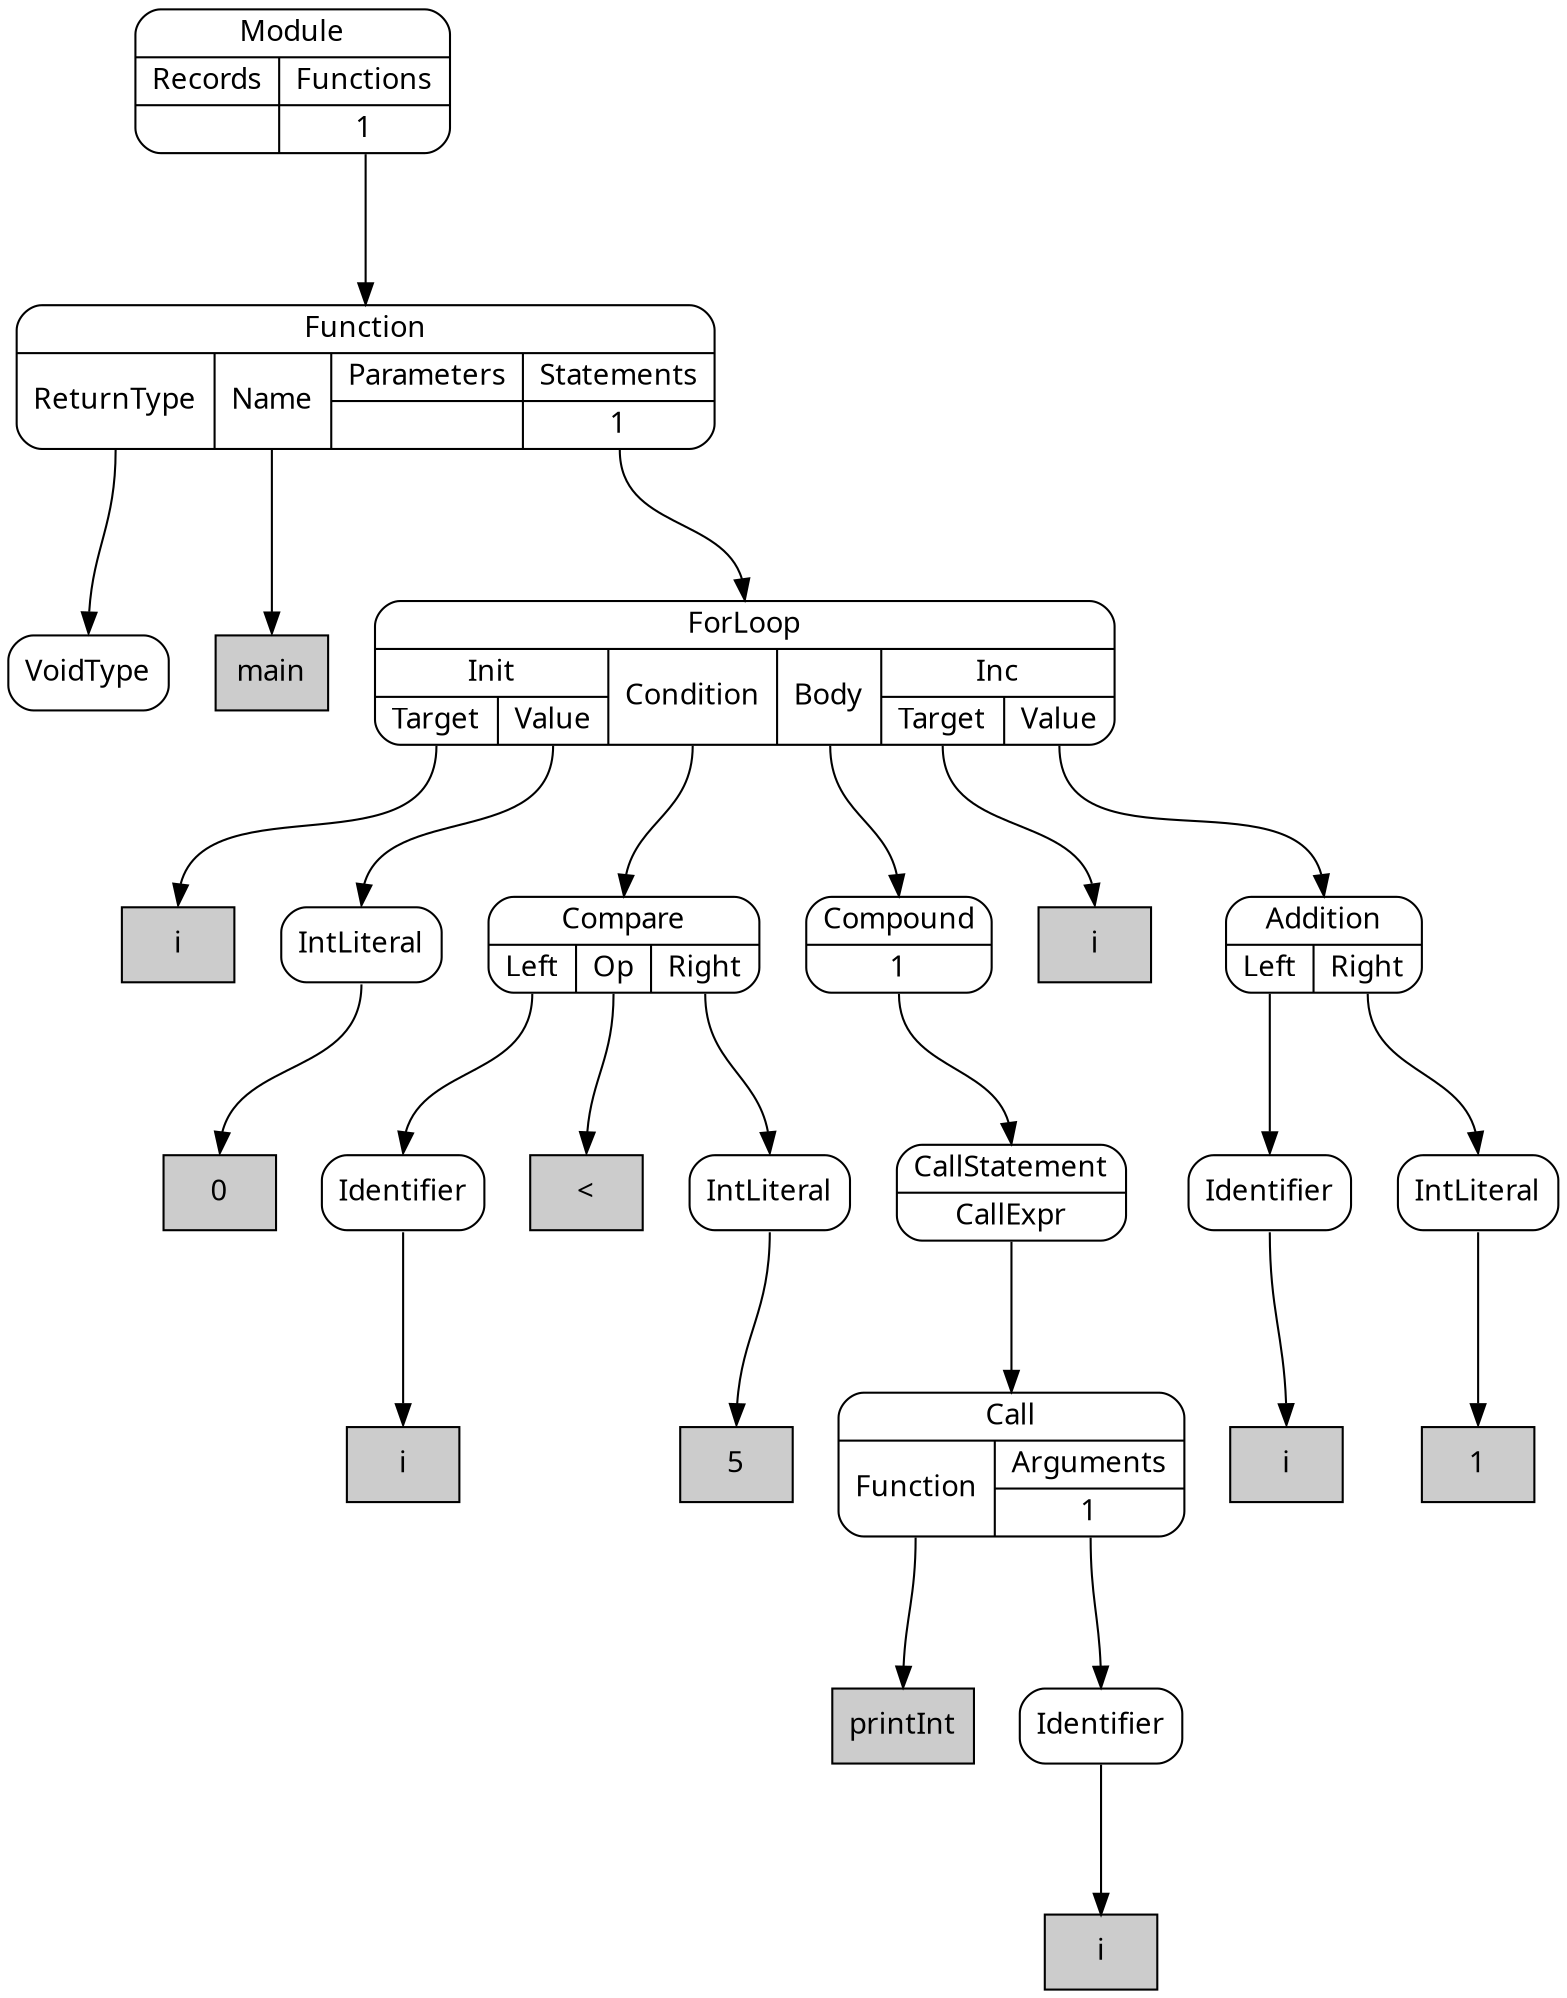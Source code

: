 digraph {
node [shape=Mrecord, style=filled, fillcolor=white, fontname="Calibri"];
graph [ordering=out, nodesep=0.3, ranksep=1];

# SimpleNode VoidType
node0 [label="VoidType", tooltip="VoidType"]

# DeclarationLiteral main
node1 [shape=box, label="main", fillcolor="#cccccc", tooltip="main"]

# ReferenceLiteral i
node2 [shape=box, label="i", fillcolor="#cccccc", tooltip="i"]

# Literal 0
node3 [shape=box, label="0", fillcolor="#cccccc", tooltip="0"]

# SimpleNode IntLiteral
node4:s -> node3:n
node4 [label="IntLiteral", tooltip="IntLiteral"]

# ReferenceLiteral i
node5 [shape=box, label="i", fillcolor="#cccccc", tooltip="i"]

# SimpleNode Identifier
node6:s -> node5:n
node6 [label="Identifier", tooltip="Identifier"]

# Literal <
node7 [shape=box, label="<", fillcolor="#cccccc", tooltip="<"]

# Literal 5
node8 [shape=box, label="5", fillcolor="#cccccc", tooltip="5"]

# SimpleNode IntLiteral
node9:s -> node8:n
node9 [label="IntLiteral", tooltip="IntLiteral"]

# PortNode Compare
node10:p0:s -> node6:n
node10:p1:s -> node7:n
node10:p2:s -> node9:n
node10 [label="{Compare|{<p0>Left|<p1>Op|<p2>Right}}", tooltip="Compare"]

# ReferenceLiteral printInt
node11 [shape=box, label="printInt", fillcolor="#cccccc", tooltip="printInt"]

# ReferenceLiteral i
node12 [shape=box, label="i", fillcolor="#cccccc", tooltip="i"]

# SimpleNode Identifier
node13:s -> node12:n
node13 [label="Identifier", tooltip="Identifier"]

# PortNode Call
node14:p0:s -> node11:n
node14:p1_0:s -> node13:n
node14 [label="{Call|{<p0>Function|{Arguments|{<p1_0>1}}}}", tooltip="Call"]

# PortNode CallStatement
node15:p0:s -> node14:n
node15 [label="{CallStatement|{<p0>CallExpr}}", tooltip="CallStatement"]

# PortNode Compound
node16:p0:s -> node15:n
node16 [label="{Compound|{<p0>1}}", tooltip="Compound"]

# ReferenceLiteral i
node17 [shape=box, label="i", fillcolor="#cccccc", tooltip="i"]

# ReferenceLiteral i
node18 [shape=box, label="i", fillcolor="#cccccc", tooltip="i"]

# SimpleNode Identifier
node19:s -> node18:n
node19 [label="Identifier", tooltip="Identifier"]

# Literal 1
node20 [shape=box, label="1", fillcolor="#cccccc", tooltip="1"]

# SimpleNode IntLiteral
node21:s -> node20:n
node21 [label="IntLiteral", tooltip="IntLiteral"]

# PortNode Addition
node22:p0:s -> node19:n
node22:p1:s -> node21:n
node22 [label="{Addition|{<p0>Left|<p1>Right}}", tooltip="Addition"]

# PortNode ForLoop
node23:p0_0:s -> node2:n
node23:p0_1:s -> node4:n
node23:p1:s -> node10:n
node23:p2:s -> node16:n
node23:p3_0:s -> node17:n
node23:p3_1:s -> node22:n
node23 [label="{ForLoop|{{Init|{<p0_0>Target|<p0_1>Value}}|<p1>Condition|<p2>Body|{Inc|{<p3_0>Target|<p3_1>Value}}}}", tooltip="ForLoop"]

# PortNode Function
node24:p0:s -> node0:n
node24:p1:s -> node1:n
node24:p3_0:s -> node23:n
node24 [label="{Function|{<p0>ReturnType|<p1>Name|{Parameters|{}}|{Statements|{<p3_0>1}}}}", tooltip="Function"]

# PortNode Module
node25:p1_0:s -> node24:n
node25 [label="{Module|{{Records|{}}|{Functions|{<p1_0>1}}}}", tooltip="Module"]

}
